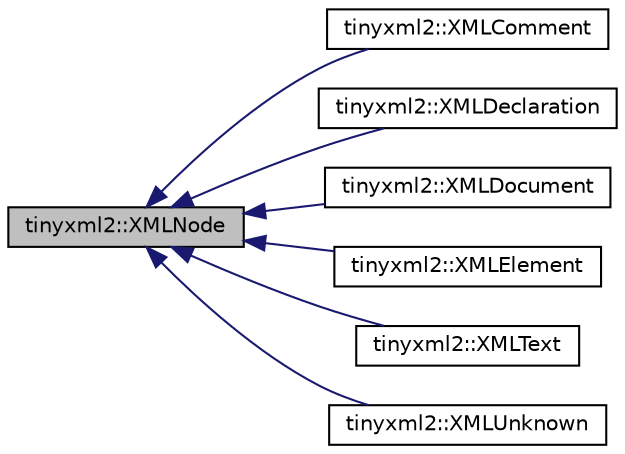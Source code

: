 digraph "tinyxml2::XMLNode"
{
 // LATEX_PDF_SIZE
  edge [fontname="Helvetica",fontsize="10",labelfontname="Helvetica",labelfontsize="10"];
  node [fontname="Helvetica",fontsize="10",shape=record];
  rankdir="LR";
  Node1 [label="tinyxml2::XMLNode",height=0.2,width=0.4,color="black", fillcolor="grey75", style="filled", fontcolor="black",tooltip=" "];
  Node1 -> Node2 [dir="back",color="midnightblue",fontsize="10",style="solid",fontname="Helvetica"];
  Node2 [label="tinyxml2::XMLComment",height=0.2,width=0.4,color="black", fillcolor="white", style="filled",URL="$classtinyxml2_1_1XMLComment.html",tooltip=" "];
  Node1 -> Node3 [dir="back",color="midnightblue",fontsize="10",style="solid",fontname="Helvetica"];
  Node3 [label="tinyxml2::XMLDeclaration",height=0.2,width=0.4,color="black", fillcolor="white", style="filled",URL="$classtinyxml2_1_1XMLDeclaration.html",tooltip=" "];
  Node1 -> Node4 [dir="back",color="midnightblue",fontsize="10",style="solid",fontname="Helvetica"];
  Node4 [label="tinyxml2::XMLDocument",height=0.2,width=0.4,color="black", fillcolor="white", style="filled",URL="$classtinyxml2_1_1XMLDocument.html",tooltip=" "];
  Node1 -> Node5 [dir="back",color="midnightblue",fontsize="10",style="solid",fontname="Helvetica"];
  Node5 [label="tinyxml2::XMLElement",height=0.2,width=0.4,color="black", fillcolor="white", style="filled",URL="$classtinyxml2_1_1XMLElement.html",tooltip=" "];
  Node1 -> Node6 [dir="back",color="midnightblue",fontsize="10",style="solid",fontname="Helvetica"];
  Node6 [label="tinyxml2::XMLText",height=0.2,width=0.4,color="black", fillcolor="white", style="filled",URL="$classtinyxml2_1_1XMLText.html",tooltip=" "];
  Node1 -> Node7 [dir="back",color="midnightblue",fontsize="10",style="solid",fontname="Helvetica"];
  Node7 [label="tinyxml2::XMLUnknown",height=0.2,width=0.4,color="black", fillcolor="white", style="filled",URL="$classtinyxml2_1_1XMLUnknown.html",tooltip=" "];
}
